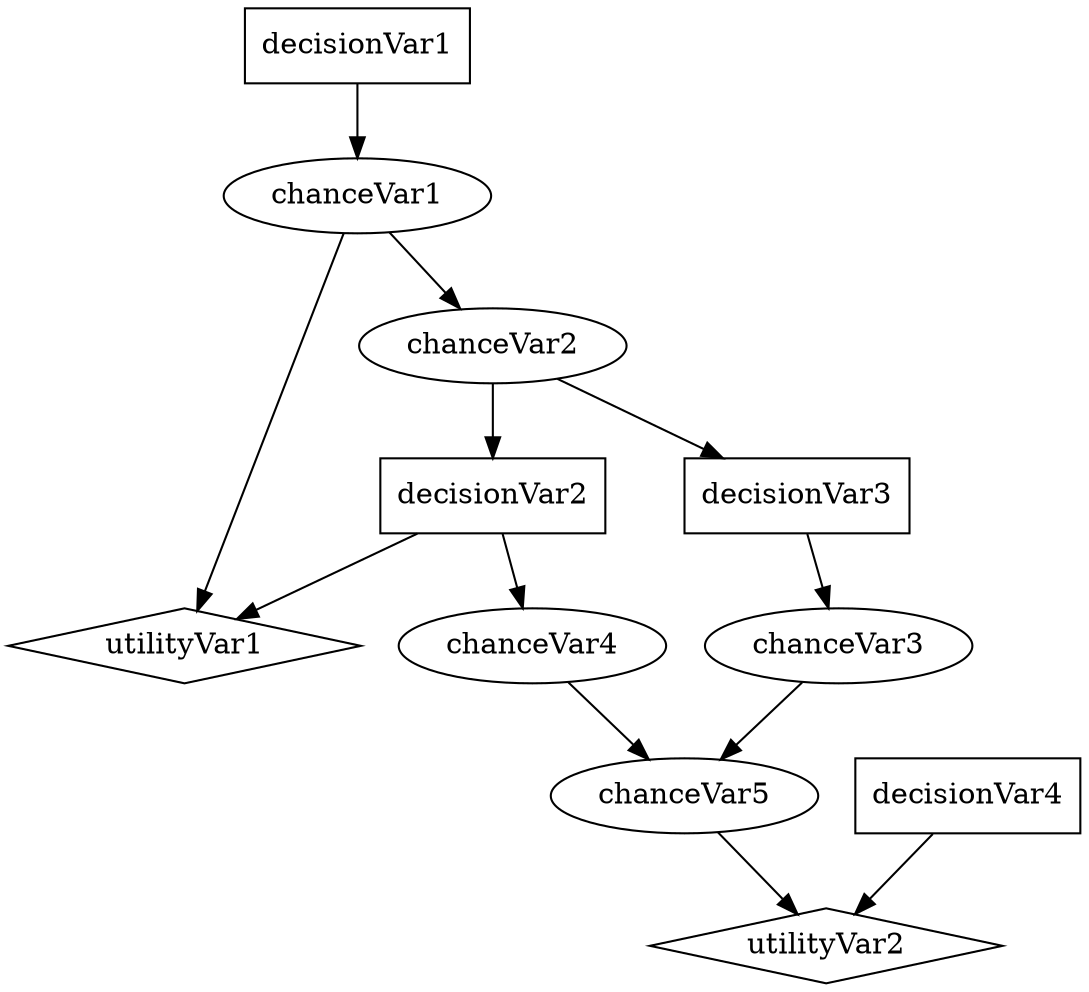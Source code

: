 digraph "no_name" {
node [shape = box];
  decisionVar1;  decisionVar2;  decisionVar3;  decisionVar4;
node [shape = diamond];
  utilityVar1;  utilityVar2;
node [shape = ellipse];
  chanceVar1;  chanceVar2;  chanceVar3;  chanceVar4;  chanceVar5;
  decisionVar1 -> chanceVar1;
  decisionVar2 -> utilityVar1;
  decisionVar2 -> chanceVar4;
  decisionVar3 -> chanceVar3;
  decisionVar4 -> utilityVar2;
  chanceVar1 -> utilityVar1;
  chanceVar1 -> chanceVar2;
  chanceVar2 -> decisionVar2;
  chanceVar2 -> decisionVar3;
  chanceVar3 -> chanceVar5;
  chanceVar4 -> chanceVar5;
  chanceVar5 -> utilityVar2;

}

